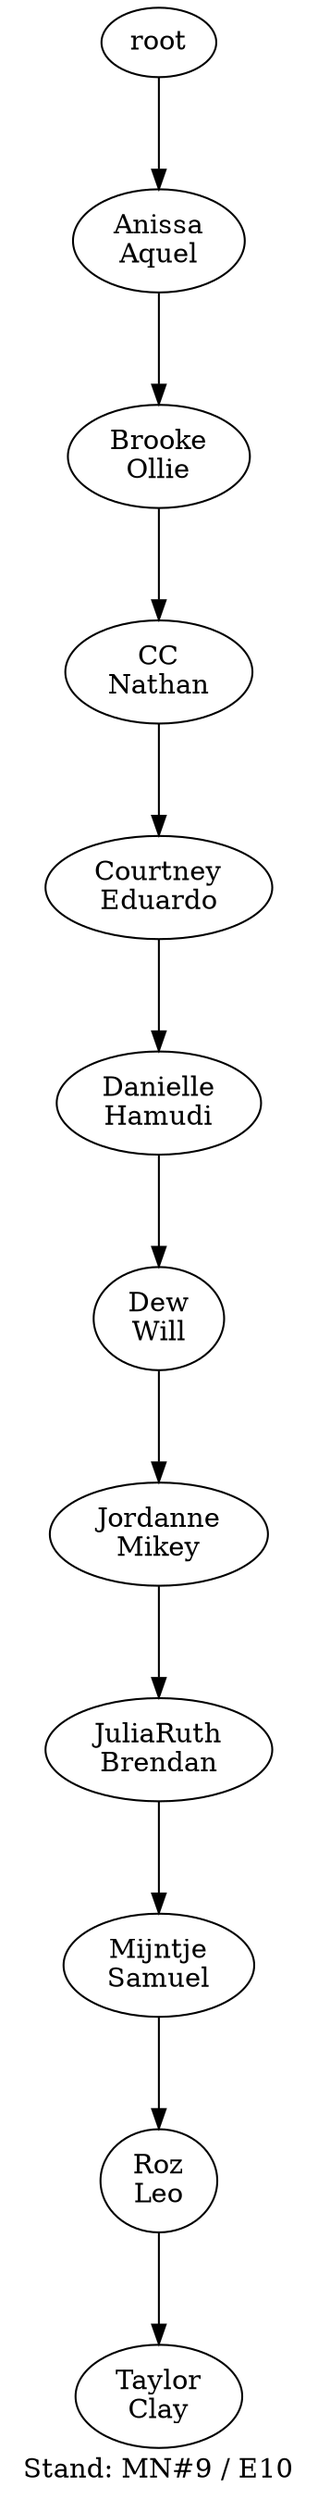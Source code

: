 digraph D { labelloc="b"; label="Stand: MN#9 / E10"; ranksep=0.8;
"root/0"[label="Anissa\nAquel"]
"root" -> "root/0";
"root/0/8"[label="Brooke\nOllie"]
"root/0" -> "root/0/8";
"root/0/8/7"[label="CC\nNathan"]
"root/0/8" -> "root/0/8/7";
"root/0/8/7/3"[label="Courtney\nEduardo"]
"root/0/8/7" -> "root/0/8/7/3";
"root/0/8/7/3/4"[label="Danielle\nHamudi"]
"root/0/8/7/3" -> "root/0/8/7/3/4";
"root/0/8/7/3/4/10"[label="Dew\nWill"]
"root/0/8/7/3/4" -> "root/0/8/7/3/4/10";
"root/0/8/7/3/4/10/6"[label="Jordanne\nMikey"]
"root/0/8/7/3/4/10" -> "root/0/8/7/3/4/10/6";
"root/0/8/7/3/4/10/6/1"[label="JuliaRuth\nBrendan"]
"root/0/8/7/3/4/10/6" -> "root/0/8/7/3/4/10/6/1";
"root/0/8/7/3/4/10/6/1/9"[label="Mijntje\nSamuel"]
"root/0/8/7/3/4/10/6/1" -> "root/0/8/7/3/4/10/6/1/9";
"root/0/8/7/3/4/10/6/1/9/5"[label="Roz\nLeo"]
"root/0/8/7/3/4/10/6/1/9" -> "root/0/8/7/3/4/10/6/1/9/5";
"root/0/8/7/3/4/10/6/1/9/5/2"[label="Taylor\nClay"]
"root/0/8/7/3/4/10/6/1/9/5" -> "root/0/8/7/3/4/10/6/1/9/5/2";
}
